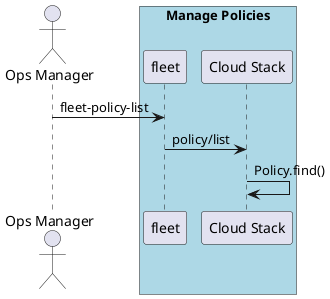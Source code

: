 @startuml
Actor "Ops Manager" as A

box "Manage Policies" #lightblue
participant "fleet" as S
A -> S : fleet-policy-list
participant "Cloud Stack" as CS
S -> CS : policy/list
CS -> CS : Policy.find()
end box
@enduml
